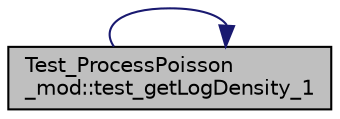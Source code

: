 digraph "Test_ProcessPoisson_mod::test_getLogDensity_1"
{
 // LATEX_PDF_SIZE
  edge [fontname="Helvetica",fontsize="10",labelfontname="Helvetica",labelfontsize="10"];
  node [fontname="Helvetica",fontsize="10",shape=record];
  rankdir="LR";
  Node1 [label="Test_ProcessPoisson\l_mod::test_getLogDensity_1",height=0.2,width=0.4,color="black", fillcolor="grey75", style="filled", fontcolor="black",tooltip="Test getLogExpectedMinPairDist()."];
  Node1 -> Node1 [color="midnightblue",fontsize="10",style="solid",fontname="Helvetica"];
}

